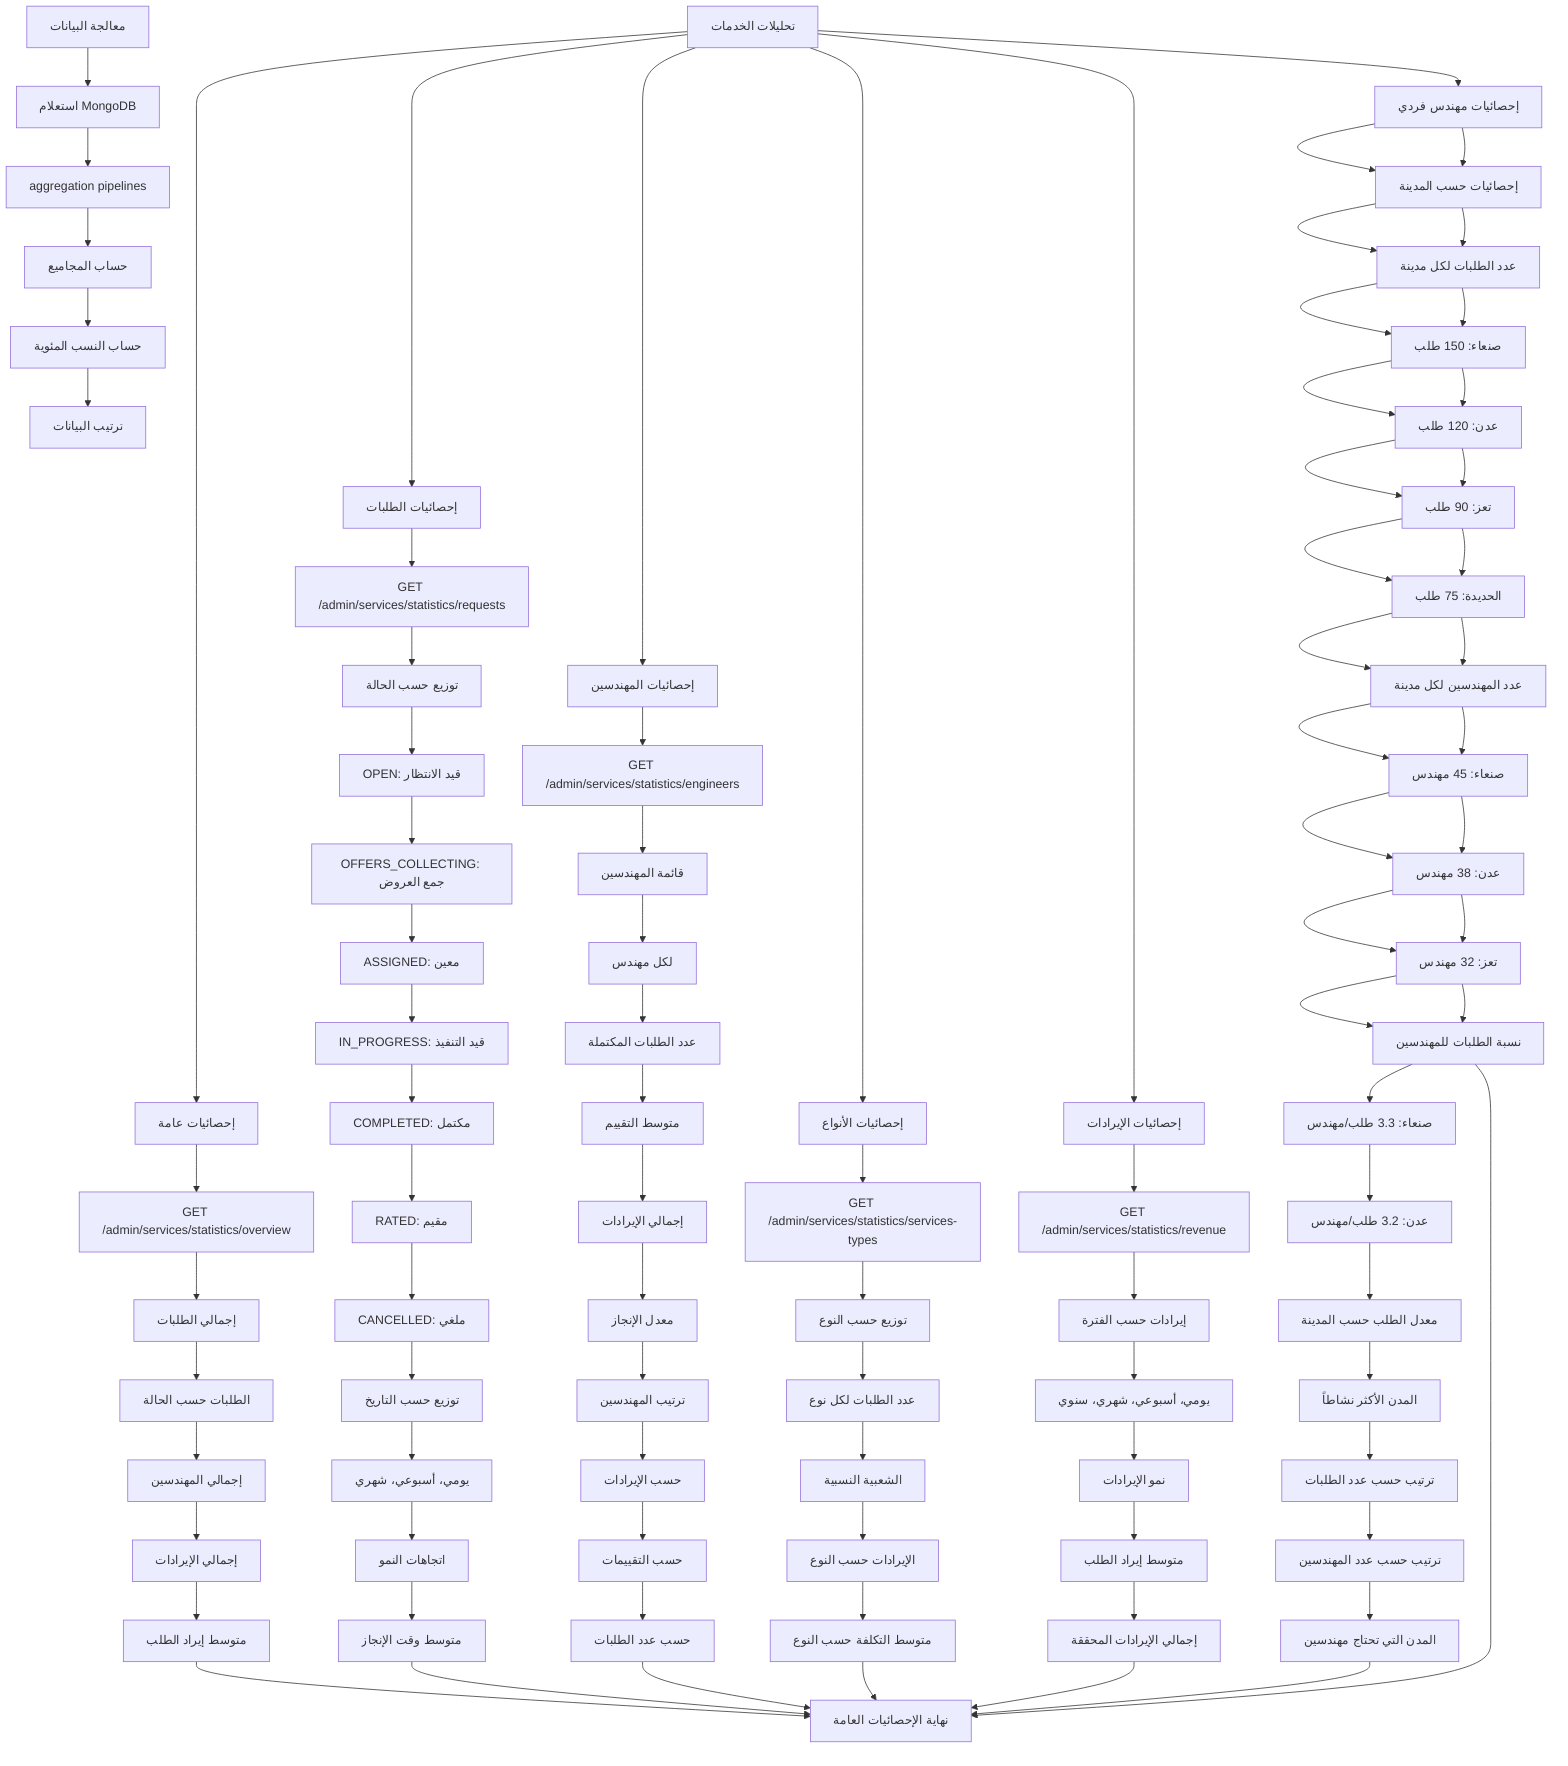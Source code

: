 %% Service Analytics Flow
%% View at https://mermaid.live
flowchart TD
  A[تحليلات الخدمات] --> B[إحصائيات عامة]
  A --> C[إحصائيات الطلبات]
  A --> D[إحصائيات المهندسين]
  A --> E[إحصائيات الأنواع]
  A --> F[إحصائيات الإيرادات]
  A --> G[إحصائيات المدن ⭐ جديد]

  %% Overview Statistics
  B --> B1[GET /admin/services/statistics/overview]
  B1 --> B2[إجمالي الطلبات]
  B2 --> B3[الطلبات حسب الحالة]
  B3 --> B4[إجمالي المهندسين]
  B4 --> B5[إجمالي الإيرادات]
  B5 --> B6[متوسط إيراد الطلب]

  %% Request Statistics
  C --> C1[GET /admin/services/statistics/requests]
  C1 --> C2[توزيع حسب الحالة]
  C2 --> C3[OPEN: قيد الانتظار]
  C3 --> C4[OFFERS_COLLECTING: جمع العروض]
  C4 --> C5[ASSIGNED: معين]
  C5 --> C6[IN_PROGRESS: قيد التنفيذ]
  C6 --> C7[COMPLETED: مكتمل]
  C7 --> C8[RATED: مقيم]
  C8 --> C9[CANCELLED: ملغي]

  C9 --> C10[توزيع حسب التاريخ]
  C10 --> C11[يومي، أسبوعي، شهري]
  C11 --> C12[اتجاهات النمو]
  C12 --> C13[متوسط وقت الإنجاز]

  %% Engineer Statistics
  D --> D1[GET /admin/services/statistics/engineers]
  D1 --> D2[قائمة المهندسين]
  D2 --> D3[لكل مهندس]
  D3 --> D4[عدد الطلبات المكتملة]
  D4 --> D5[متوسط التقييم]
  D5 --> D6[إجمالي الإيرادات]
  D6 --> D7[معدل الإنجاز]

  D7 --> D8[ترتيب المهندسين]
  D8 --> D9[حسب الإيرادات]
  D9 --> D10[حسب التقييمات]
  D10 --> D11[حسب عدد الطلبات]

  %% Service Types Statistics
  E --> E1[GET /admin/services/statistics/services-types]
  E1 --> E2[توزيع حسب النوع]
  E2 --> E3[عدد الطلبات لكل نوع]
  E3 --> E4[الشعبية النسبية]
  E4 --> E5[الإيرادات حسب النوع]
  E5 --> E6[متوسط التكلفة حسب النوع]

  %% Revenue Statistics
  F --> F1[GET /admin/services/statistics/revenue]
  F1 --> F2[إيرادات حسب الفترة]
  F2 --> F3[يومي، أسبوعي، شهري، سنوي]
  F3 --> F4[نمو الإيرادات]
  F4 --> F5[متوسط إيراد الطلب]
  F5 --> F6[إجمالي الإيرادات المحققة]

  %% Individual Engineer Stats
  G[إحصائيات مهندس فردي] --> G1[GET /admin/services/engineers/:id/statistics]
  G1 --> G2[عدد الطلبات المكتملة]
  G2 --> G3[متوسط التقييم]
  G3 --> G4[إجمالي الإيرادات]
  G4 --> G5[معدل الإنجاز]
  G5 --> G6[متوسط وقت الإنجاز]

  G6 --> G7[عروض المهندس]
  G7 --> G8[GET /admin/services/engineers/:id/offers]
  G8 --> G9[إجمالي العروض المقدمة]
  G9 --> G10[معدل القبول]
  G10 --> G11[العروض حسب الحالة]

  %% Data Processing
  H[معالجة البيانات] --> H1[استعلام MongoDB]
  H1 --> H2[aggregation pipelines]
  H2 --> H3[حساب المجاميع]
  H3 --> H4[حساب النسب المئوية]
  H4 --> H5[ترتيب البيانات]

  %% City Statistics ⭐ New
  G --> G1[إحصائيات حسب المدينة]
  G1 --> G2[عدد الطلبات لكل مدينة]
  G2 --> G3[صنعاء: 150 طلب]
  G3 --> G4[عدن: 120 طلب]
  G4 --> G5[تعز: 90 طلب]
  G5 --> G6[الحديدة: 75 طلب]
  
  G6 --> G7[عدد المهندسين لكل مدينة]
  G7 --> G8[صنعاء: 45 مهندس]
  G8 --> G9[عدن: 38 مهندس]
  G9 --> G10[تعز: 32 مهندس]
  
  G10 --> G11[نسبة الطلبات للمهندسين]
  G11 --> G12[صنعاء: 3.3 طلب/مهندس]
  G12 --> G13[عدن: 3.2 طلب/مهندس]
  G13 --> G14[معدل الطلب حسب المدينة]
  
  G14 --> G15[المدن الأكثر نشاطاً]
  G15 --> G16[ترتيب حسب عدد الطلبات]
  G16 --> G17[ترتيب حسب عدد المهندسين]
  G17 --> G18[المدن التي تحتاج مهندسين]

  %% End points
  B6 --> I[نهاية الإحصائيات العامة]
  C13 --> I
  D11 --> I
  E6 --> I
  F6 --> I
  G11 --> I
  G18 --> I